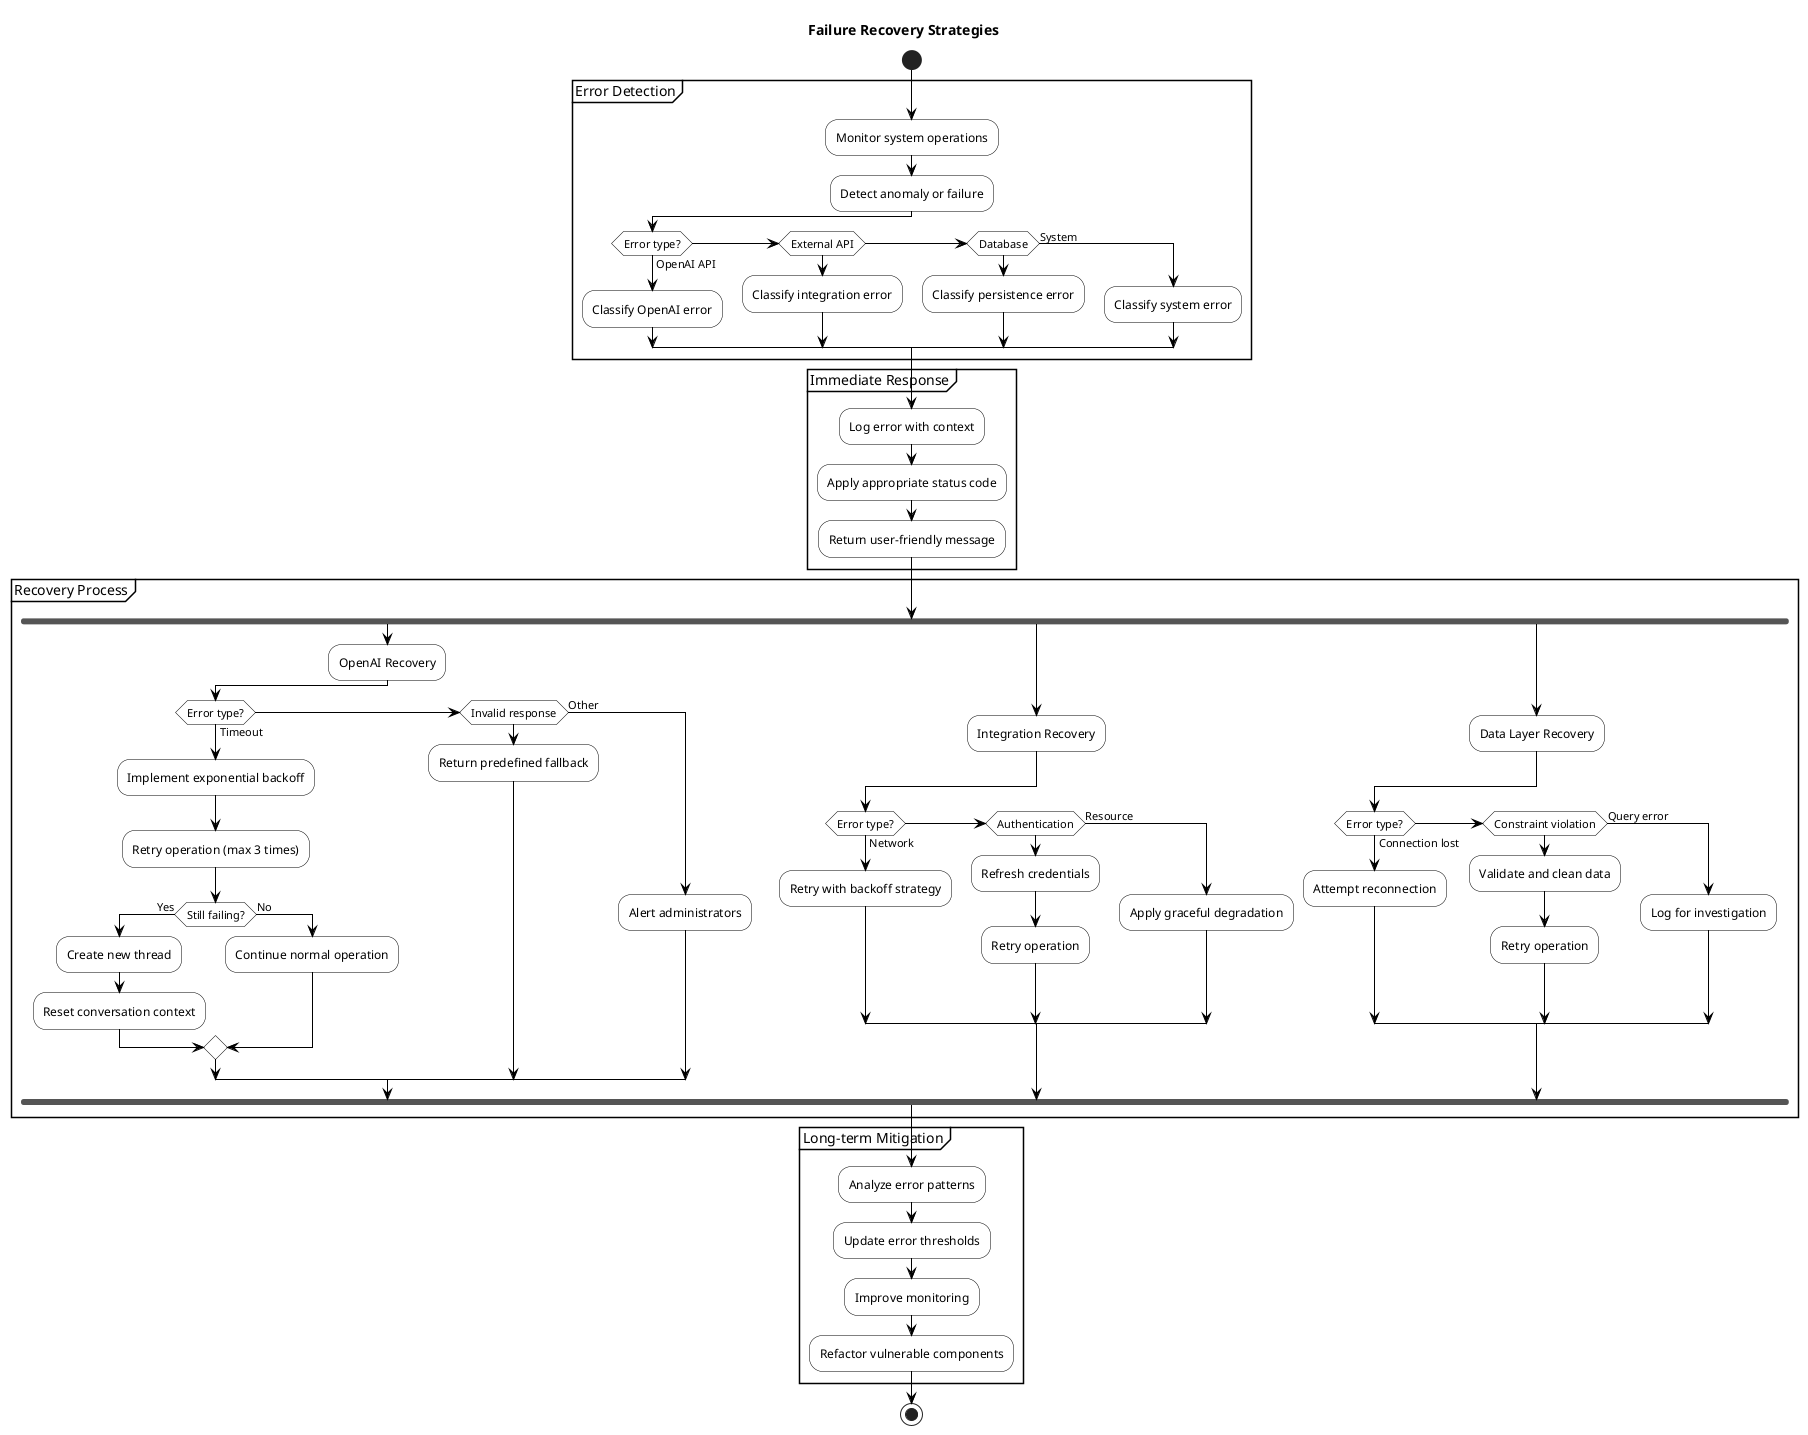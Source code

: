 @startuml Recovery Strategies

skinparam backgroundColor white
skinparam ActivityBackgroundColor white
skinparam ActivityBorderColor black
skinparam ArrowColor black

title Failure Recovery Strategies

start

partition "Error Detection" {
  :Monitor system operations;
  :Detect anomaly or failure;
  
  if (Error type?) then (OpenAI API)
    :Classify OpenAI error;
  elseif (External API)
    :Classify integration error;
  elseif (Database)
    :Classify persistence error;
  else (System)
    :Classify system error;
  endif
}

partition "Immediate Response" {
  :Log error with context;
  :Apply appropriate status code;
  :Return user-friendly message;
}

partition "Recovery Process" {
  fork
    :OpenAI Recovery;
    if (Error type?) then (Timeout)
      :Implement exponential backoff;
      :Retry operation (max 3 times);
      
      if (Still failing?) then (Yes)
        :Create new thread;
        :Reset conversation context;
      else (No)
        :Continue normal operation;
      endif
      
    elseif (Invalid response)
      :Return predefined fallback;
    else (Other)
      :Alert administrators;
    endif
  fork again
    :Integration Recovery;
    if (Error type?) then (Network)
      :Retry with backoff strategy;
    elseif (Authentication)
      :Refresh credentials;
      :Retry operation;
    else (Resource)
      :Apply graceful degradation;
    endif
  fork again
    :Data Layer Recovery;
    if (Error type?) then (Connection lost)
      :Attempt reconnection;
    elseif (Constraint violation)
      :Validate and clean data;
      :Retry operation;
    else (Query error)
      :Log for investigation;
    endif
  end fork
}

partition "Long-term Mitigation" {
  :Analyze error patterns;
  :Update error thresholds;
  :Improve monitoring;
  :Refactor vulnerable components;
}

stop

@enduml
